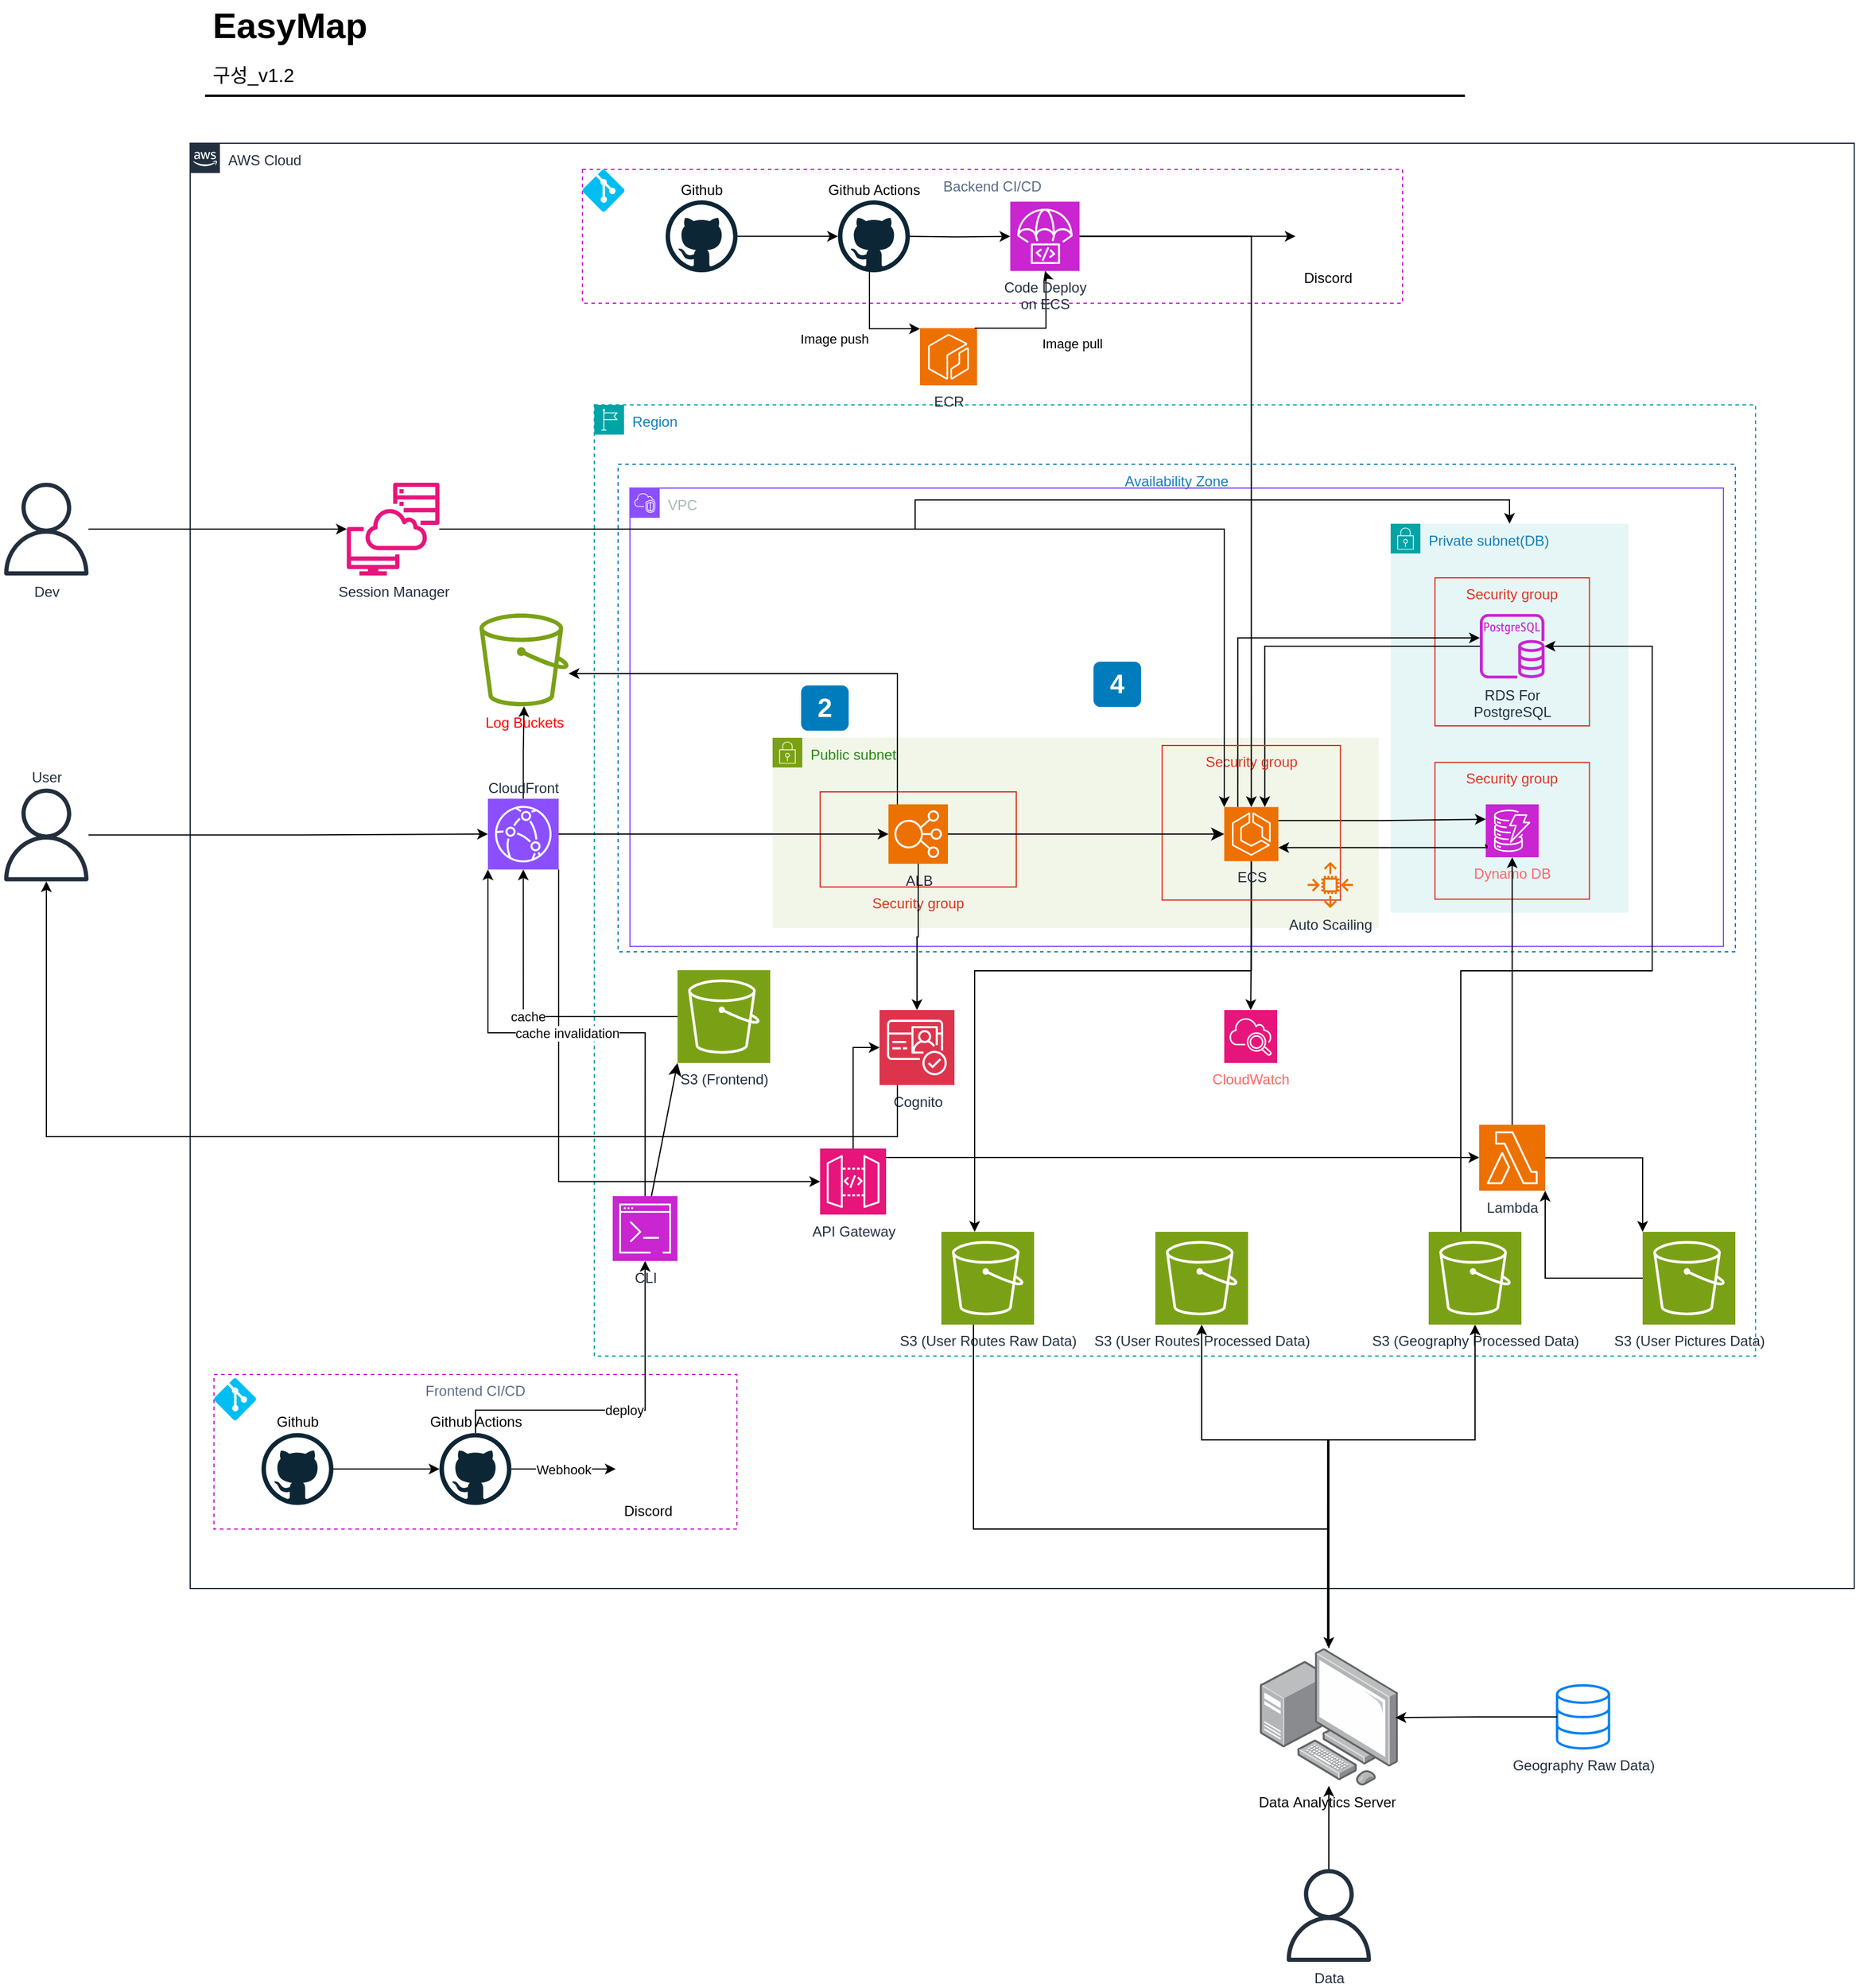 <mxfile version="24.7.7">
  <diagram id="Ht1M8jgEwFfnCIfOTk4-" name="Page-1">
    <mxGraphModel dx="3732" dy="1282" grid="1" gridSize="10" guides="1" tooltips="1" connect="1" arrows="1" fold="1" page="1" pageScale="1" pageWidth="1169" pageHeight="827" math="0" shadow="0">
      <root>
        <mxCell id="0" />
        <mxCell id="1" parent="0" />
        <mxCell id="dy0-1PoWe1TbCDGHFwGR-15" value="Frontend CI/CD" style="fillColor=none;strokeColor=#c925d1;dashed=1;verticalAlign=top;fontStyle=0;fontColor=#5A6C86;whiteSpace=wrap;html=1;" parent="1" vertex="1">
          <mxGeometry x="60" y="1220" width="440" height="130" as="geometry" />
        </mxCell>
        <mxCell id="-QjtrjUzRDEMRZ5MF8oH-47" value="EasyMap" style="text;html=1;resizable=0;points=[];autosize=1;align=left;verticalAlign=top;spacingTop=-4;fontSize=30;fontStyle=1" parent="1" vertex="1">
          <mxGeometry x="56.5" y="64.5" width="150" height="40" as="geometry" />
        </mxCell>
        <mxCell id="-QjtrjUzRDEMRZ5MF8oH-48" value="구성_v1.2" style="text;html=1;resizable=0;points=[];autosize=1;align=left;verticalAlign=top;spacingTop=-4;fontSize=16" parent="1" vertex="1">
          <mxGeometry x="56.5" y="114.5" width="90" height="30" as="geometry" />
        </mxCell>
        <mxCell id="SCVMTBWpLvtzJIhz15lM-1" value="" style="line;strokeWidth=2;html=1;fontSize=14;" parent="1" vertex="1">
          <mxGeometry x="52.5" y="139.5" width="1060" height="10" as="geometry" />
        </mxCell>
        <mxCell id="1tYCDRSDsCQzgZWJvc7a-12" value="AWS Cloud" style="points=[[0,0],[0.25,0],[0.5,0],[0.75,0],[1,0],[1,0.25],[1,0.5],[1,0.75],[1,1],[0.75,1],[0.5,1],[0.25,1],[0,1],[0,0.75],[0,0.5],[0,0.25]];outlineConnect=0;gradientColor=none;html=1;whiteSpace=wrap;fontSize=12;fontStyle=0;container=1;pointerEvents=0;collapsible=0;recursiveResize=0;shape=mxgraph.aws4.group;grIcon=mxgraph.aws4.group_aws_cloud_alt;strokeColor=#232F3E;fillColor=none;verticalAlign=top;align=left;spacingLeft=30;fontColor=#232F3E;dashed=0;" parent="1" vertex="1">
          <mxGeometry x="40" y="184.5" width="1400" height="1215.5" as="geometry" />
        </mxCell>
        <mxCell id="1tYCDRSDsCQzgZWJvc7a-14" value="Region" style="points=[[0,0],[0.25,0],[0.5,0],[0.75,0],[1,0],[1,0.25],[1,0.5],[1,0.75],[1,1],[0.75,1],[0.5,1],[0.25,1],[0,1],[0,0.75],[0,0.5],[0,0.25]];outlineConnect=0;gradientColor=none;html=1;whiteSpace=wrap;fontSize=12;fontStyle=0;container=1;pointerEvents=0;collapsible=0;recursiveResize=0;shape=mxgraph.aws4.group;grIcon=mxgraph.aws4.group_region;strokeColor=#00A4A6;fillColor=none;verticalAlign=top;align=left;spacingLeft=30;fontColor=#147EBA;dashed=1;" parent="1tYCDRSDsCQzgZWJvc7a-12" vertex="1">
          <mxGeometry x="340" y="220" width="976.98" height="800" as="geometry" />
        </mxCell>
        <mxCell id="1tYCDRSDsCQzgZWJvc7a-15" value="Availability Zone" style="fillColor=none;strokeColor=#147EBA;dashed=1;verticalAlign=top;fontStyle=0;fontColor=#147EBA;whiteSpace=wrap;html=1;" parent="1tYCDRSDsCQzgZWJvc7a-14" vertex="1">
          <mxGeometry x="20" y="50" width="940" height="410" as="geometry" />
        </mxCell>
        <mxCell id="1tYCDRSDsCQzgZWJvc7a-49" value="Private subnet(DB)" style="points=[[0,0],[0.25,0],[0.5,0],[0.75,0],[1,0],[1,0.25],[1,0.5],[1,0.75],[1,1],[0.75,1],[0.5,1],[0.25,1],[0,1],[0,0.75],[0,0.5],[0,0.25]];outlineConnect=0;gradientColor=none;html=1;whiteSpace=wrap;fontSize=12;fontStyle=0;container=1;pointerEvents=0;collapsible=0;recursiveResize=0;shape=mxgraph.aws4.group;grIcon=mxgraph.aws4.group_security_group;grStroke=0;strokeColor=#00A4A6;fillColor=#E6F6F7;verticalAlign=top;align=left;spacingLeft=30;fontColor=#147EBA;dashed=0;" parent="1tYCDRSDsCQzgZWJvc7a-14" vertex="1">
          <mxGeometry x="670" y="100" width="200" height="327" as="geometry" />
        </mxCell>
        <mxCell id="glTbuXtbrnzx0vPCisSr-2" value="VPC" style="points=[[0,0],[0.25,0],[0.5,0],[0.75,0],[1,0],[1,0.25],[1,0.5],[1,0.75],[1,1],[0.75,1],[0.5,1],[0.25,1],[0,1],[0,0.75],[0,0.5],[0,0.25]];outlineConnect=0;gradientColor=none;html=1;whiteSpace=wrap;fontSize=12;fontStyle=0;container=1;pointerEvents=0;collapsible=0;recursiveResize=0;shape=mxgraph.aws4.group;grIcon=mxgraph.aws4.group_vpc2;strokeColor=#8C4FFF;fillColor=none;verticalAlign=top;align=left;spacingLeft=30;fontColor=#AAB7B8;dashed=0;" parent="1tYCDRSDsCQzgZWJvc7a-14" vertex="1">
          <mxGeometry x="30" y="70" width="920" height="385.5" as="geometry" />
        </mxCell>
        <mxCell id="1tYCDRSDsCQzgZWJvc7a-74" value="Public subnet" style="points=[[0,0],[0.25,0],[0.5,0],[0.75,0],[1,0],[1,0.25],[1,0.5],[1,0.75],[1,1],[0.75,1],[0.5,1],[0.25,1],[0,1],[0,0.75],[0,0.5],[0,0.25]];outlineConnect=0;gradientColor=none;html=1;whiteSpace=wrap;fontSize=12;fontStyle=0;container=1;pointerEvents=0;collapsible=0;recursiveResize=0;shape=mxgraph.aws4.group;grIcon=mxgraph.aws4.group_security_group;grStroke=0;strokeColor=#7AA116;fillColor=#F2F6E8;verticalAlign=top;align=left;spacingLeft=30;fontColor=#248814;dashed=0;" parent="glTbuXtbrnzx0vPCisSr-2" vertex="1">
          <mxGeometry x="120" y="210" width="510" height="160" as="geometry" />
        </mxCell>
        <mxCell id="1tYCDRSDsCQzgZWJvc7a-51" value="Security group" style="fillColor=none;strokeColor=#DD3522;verticalAlign=top;fontStyle=0;fontColor=#DD3522;whiteSpace=wrap;html=1;direction=south;" parent="glTbuXtbrnzx0vPCisSr-2" vertex="1">
          <mxGeometry x="677.25" y="230.75" width="130" height="115" as="geometry" />
        </mxCell>
        <mxCell id="dy0-1PoWe1TbCDGHFwGR-39" value="Dynamo DB" style="sketch=0;points=[[0,0,0],[0.25,0,0],[0.5,0,0],[0.75,0,0],[1,0,0],[0,1,0],[0.25,1,0],[0.5,1,0],[0.75,1,0],[1,1,0],[0,0.25,0],[0,0.5,0],[0,0.75,0],[1,0.25,0],[1,0.5,0],[1,0.75,0]];outlineConnect=0;fontColor=#FF6666;fillColor=#C925D1;strokeColor=#ffffff;dashed=0;verticalLabelPosition=bottom;verticalAlign=top;align=center;html=1;fontSize=12;fontStyle=0;aspect=fixed;shape=mxgraph.aws4.resourceIcon;resIcon=mxgraph.aws4.dynamodb;" parent="glTbuXtbrnzx0vPCisSr-2" vertex="1">
          <mxGeometry x="720" y="266" width="44.5" height="44.5" as="geometry" />
        </mxCell>
        <mxCell id="XonzfU6cnXxWhyrc8ULt-5" value="Security group" style="fillColor=none;strokeColor=#DD3522;verticalAlign=top;fontStyle=0;fontColor=#DD3522;whiteSpace=wrap;html=1;direction=south;" parent="glTbuXtbrnzx0vPCisSr-2" vertex="1">
          <mxGeometry x="677.25" y="75.5" width="130" height="124.5" as="geometry" />
        </mxCell>
        <mxCell id="XonzfU6cnXxWhyrc8ULt-4" value="RDS For&lt;div&gt;PostgreSQL&lt;/div&gt;" style="sketch=0;outlineConnect=0;fontColor=#232F3E;gradientColor=none;fillColor=#C925D1;strokeColor=none;dashed=0;verticalLabelPosition=bottom;verticalAlign=top;align=center;html=1;fontSize=12;fontStyle=0;aspect=fixed;pointerEvents=1;shape=mxgraph.aws4.rds_postgresql_instance;" parent="glTbuXtbrnzx0vPCisSr-2" vertex="1">
          <mxGeometry x="715" y="105.75" width="54.5" height="54.5" as="geometry" />
        </mxCell>
        <mxCell id="1tYCDRSDsCQzgZWJvc7a-118" value="4" style="rounded=1;whiteSpace=wrap;html=1;fillColor=#007CBD;strokeColor=none;fontColor=#FFFFFF;fontStyle=1;fontSize=22;labelBackgroundColor=none;" parent="1tYCDRSDsCQzgZWJvc7a-14" vertex="1">
          <mxGeometry x="420" y="216" width="40" height="38" as="geometry" />
        </mxCell>
        <mxCell id="glTbuXtbrnzx0vPCisSr-24" style="edgeStyle=orthogonalEdgeStyle;rounded=0;orthogonalLoop=1;jettySize=auto;html=1;exitX=1;exitY=0.25;exitDx=0;exitDy=0;exitPerimeter=0;" parent="1tYCDRSDsCQzgZWJvc7a-14" source="1tYCDRSDsCQzgZWJvc7a-2" edge="1">
          <mxGeometry relative="1" as="geometry">
            <Array as="points" />
            <mxPoint x="750" y="348.5" as="targetPoint" />
          </mxGeometry>
        </mxCell>
        <mxCell id="glTbuXtbrnzx0vPCisSr-25" style="edgeStyle=orthogonalEdgeStyle;rounded=0;orthogonalLoop=1;jettySize=auto;html=1;exitX=0;exitY=0.75;exitDx=0;exitDy=0;exitPerimeter=0;entryX=1;entryY=0.75;entryDx=0;entryDy=0;entryPerimeter=0;" parent="1tYCDRSDsCQzgZWJvc7a-14" source="dy0-1PoWe1TbCDGHFwGR-39" target="1tYCDRSDsCQzgZWJvc7a-2" edge="1">
          <mxGeometry relative="1" as="geometry">
            <Array as="points">
              <mxPoint x="750" y="371" />
              <mxPoint x="751" y="371" />
              <mxPoint x="751" y="372" />
            </Array>
            <mxPoint x="750.75" y="371.938" as="sourcePoint" />
          </mxGeometry>
        </mxCell>
        <mxCell id="1tYCDRSDsCQzgZWJvc7a-114" value="2" style="rounded=1;whiteSpace=wrap;html=1;fillColor=#007CBD;strokeColor=none;fontColor=#FFFFFF;fontStyle=1;fontSize=22;labelBackgroundColor=none;" parent="1tYCDRSDsCQzgZWJvc7a-14" vertex="1">
          <mxGeometry x="174" y="236" width="40" height="38" as="geometry" />
        </mxCell>
        <mxCell id="dy0-1PoWe1TbCDGHFwGR-13" value="S3 (Frontend)" style="sketch=0;points=[[0,0,0],[0.25,0,0],[0.5,0,0],[0.75,0,0],[1,0,0],[0,1,0],[0.25,1,0],[0.5,1,0],[0.75,1,0],[1,1,0],[0,0.25,0],[0,0.5,0],[0,0.75,0],[1,0.25,0],[1,0.5,0],[1,0.75,0]];outlineConnect=0;fontColor=#232F3E;fillColor=#7AA116;strokeColor=#ffffff;dashed=0;verticalLabelPosition=bottom;verticalAlign=top;align=center;html=1;fontSize=12;fontStyle=0;aspect=fixed;shape=mxgraph.aws4.resourceIcon;resIcon=mxgraph.aws4.s3;" parent="1tYCDRSDsCQzgZWJvc7a-14" vertex="1">
          <mxGeometry x="70" y="475.5" width="78" height="78" as="geometry" />
        </mxCell>
        <mxCell id="1tYCDRSDsCQzgZWJvc7a-86" value="CloudWatch" style="sketch=0;points=[[0,0,0],[0.25,0,0],[0.5,0,0],[0.75,0,0],[1,0,0],[0,1,0],[0.25,1,0],[0.5,1,0],[0.75,1,0],[1,1,0],[0,0.25,0],[0,0.5,0],[0,0.75,0],[1,0.25,0],[1,0.5,0],[1,0.75,0]];points=[[0,0,0],[0.25,0,0],[0.5,0,0],[0.75,0,0],[1,0,0],[0,1,0],[0.25,1,0],[0.5,1,0],[0.75,1,0],[1,1,0],[0,0.25,0],[0,0.5,0],[0,0.75,0],[1,0.25,0],[1,0.5,0],[1,0.75,0]];outlineConnect=0;fontColor=#FF6666;fillColor=#E7157B;strokeColor=#ffffff;dashed=0;verticalLabelPosition=bottom;verticalAlign=top;align=center;html=1;fontSize=12;fontStyle=0;aspect=fixed;shape=mxgraph.aws4.resourceIcon;resIcon=mxgraph.aws4.cloudwatch_2;" parent="1tYCDRSDsCQzgZWJvc7a-14" vertex="1">
          <mxGeometry x="530" y="509" width="44.5" height="44.5" as="geometry" />
        </mxCell>
        <mxCell id="dy0-1PoWe1TbCDGHFwGR-46" style="edgeStyle=orthogonalEdgeStyle;rounded=0;orthogonalLoop=1;jettySize=auto;html=1;entryX=0.5;entryY=0;entryDx=0;entryDy=0;entryPerimeter=0;" parent="1tYCDRSDsCQzgZWJvc7a-14" source="1tYCDRSDsCQzgZWJvc7a-2" target="1tYCDRSDsCQzgZWJvc7a-86" edge="1">
          <mxGeometry relative="1" as="geometry" />
        </mxCell>
        <mxCell id="XonzfU6cnXxWhyrc8ULt-7" style="edgeStyle=orthogonalEdgeStyle;rounded=0;orthogonalLoop=1;jettySize=auto;html=1;exitX=0.25;exitY=0;exitDx=0;exitDy=0;exitPerimeter=0;" parent="1tYCDRSDsCQzgZWJvc7a-14" source="1tYCDRSDsCQzgZWJvc7a-2" target="XonzfU6cnXxWhyrc8ULt-4" edge="1">
          <mxGeometry relative="1" as="geometry">
            <Array as="points">
              <mxPoint x="541" y="196" />
            </Array>
          </mxGeometry>
        </mxCell>
        <mxCell id="XonzfU6cnXxWhyrc8ULt-8" style="edgeStyle=orthogonalEdgeStyle;rounded=0;orthogonalLoop=1;jettySize=auto;html=1;entryX=0.75;entryY=0;entryDx=0;entryDy=0;entryPerimeter=0;" parent="1tYCDRSDsCQzgZWJvc7a-14" source="XonzfU6cnXxWhyrc8ULt-4" target="1tYCDRSDsCQzgZWJvc7a-2" edge="1">
          <mxGeometry relative="1" as="geometry" />
        </mxCell>
        <mxCell id="glTbuXtbrnzx0vPCisSr-27" value="Security group" style="fillColor=none;strokeColor=#DD3522;verticalAlign=top;fontStyle=0;fontColor=#DD3522;whiteSpace=wrap;html=1;labelPosition=center;verticalLabelPosition=bottom;align=center;" parent="1tYCDRSDsCQzgZWJvc7a-14" vertex="1">
          <mxGeometry x="190" y="325.5" width="165" height="80" as="geometry" />
        </mxCell>
        <mxCell id="1tYCDRSDsCQzgZWJvc7a-38" value="ALB" style="sketch=0;points=[[0,0,0],[0.25,0,0],[0.5,0,0],[0.75,0,0],[1,0,0],[0,1,0],[0.25,1,0],[0.5,1,0],[0.75,1,0],[1,1,0],[0,0.25,0],[0,0.5,0],[0,0.75,0],[1,0.25,0],[1,0.5,0],[1,0.75,0]];outlineConnect=0;fontColor=#232F3E;fillColor=#ED7100;strokeColor=#ffffff;dashed=0;verticalLabelPosition=bottom;verticalAlign=top;align=center;html=1;fontSize=12;fontStyle=0;aspect=fixed;shape=mxgraph.aws4.resourceIcon;resIcon=mxgraph.aws4.elastic_load_balancing;" parent="1tYCDRSDsCQzgZWJvc7a-14" vertex="1">
          <mxGeometry x="247.5" y="336" width="50" height="50" as="geometry" />
        </mxCell>
        <mxCell id="rJwY-jtqr0xnqbSxwwkC-5" value="Lambda" style="sketch=0;points=[[0,0,0],[0.25,0,0],[0.5,0,0],[0.75,0,0],[1,0,0],[0,1,0],[0.25,1,0],[0.5,1,0],[0.75,1,0],[1,1,0],[0,0.25,0],[0,0.5,0],[0,0.75,0],[1,0.25,0],[1,0.5,0],[1,0.75,0]];outlineConnect=0;fontColor=#232F3E;fillColor=#ED7100;strokeColor=#ffffff;dashed=0;verticalLabelPosition=bottom;verticalAlign=top;align=center;html=1;fontSize=12;fontStyle=0;aspect=fixed;shape=mxgraph.aws4.resourceIcon;resIcon=mxgraph.aws4.lambda;" parent="1tYCDRSDsCQzgZWJvc7a-14" vertex="1">
          <mxGeometry x="744.5" y="605.5" width="55.5" height="55.5" as="geometry" />
        </mxCell>
        <mxCell id="rJwY-jtqr0xnqbSxwwkC-2" value="API Gateway" style="sketch=0;points=[[0,0,0],[0.25,0,0],[0.5,0,0],[0.75,0,0],[1,0,0],[0,1,0],[0.25,1,0],[0.5,1,0],[0.75,1,0],[1,1,0],[0,0.25,0],[0,0.5,0],[0,0.75,0],[1,0.25,0],[1,0.5,0],[1,0.75,0]];outlineConnect=0;fontColor=#232F3E;fillColor=#E7157B;strokeColor=#ffffff;dashed=0;verticalLabelPosition=bottom;verticalAlign=top;align=center;html=1;fontSize=12;fontStyle=0;aspect=fixed;shape=mxgraph.aws4.resourceIcon;resIcon=mxgraph.aws4.api_gateway;" parent="1tYCDRSDsCQzgZWJvc7a-14" vertex="1">
          <mxGeometry x="190" y="625.5" width="55.5" height="55.5" as="geometry" />
        </mxCell>
        <mxCell id="rJwY-jtqr0xnqbSxwwkC-6" style="edgeStyle=orthogonalEdgeStyle;rounded=0;orthogonalLoop=1;jettySize=auto;html=1;" parent="1tYCDRSDsCQzgZWJvc7a-14" source="rJwY-jtqr0xnqbSxwwkC-2" target="rJwY-jtqr0xnqbSxwwkC-5" edge="1">
          <mxGeometry relative="1" as="geometry">
            <Array as="points">
              <mxPoint x="370" y="633" />
              <mxPoint x="370" y="633" />
            </Array>
          </mxGeometry>
        </mxCell>
        <mxCell id="rJwY-jtqr0xnqbSxwwkC-7" value="Cognito" style="sketch=0;points=[[0,0,0],[0.25,0,0],[0.5,0,0],[0.75,0,0],[1,0,0],[0,1,0],[0.25,1,0],[0.5,1,0],[0.75,1,0],[1,1,0],[0,0.25,0],[0,0.5,0],[0,0.75,0],[1,0.25,0],[1,0.5,0],[1,0.75,0]];outlineConnect=0;fontColor=#232F3E;fillColor=#DD344C;strokeColor=#ffffff;dashed=0;verticalLabelPosition=bottom;verticalAlign=top;align=center;html=1;fontSize=12;fontStyle=0;aspect=fixed;shape=mxgraph.aws4.resourceIcon;resIcon=mxgraph.aws4.cognito;" parent="1tYCDRSDsCQzgZWJvc7a-14" vertex="1">
          <mxGeometry x="240" y="509" width="63" height="63" as="geometry" />
        </mxCell>
        <mxCell id="XonzfU6cnXxWhyrc8ULt-16" value="S3 (User Routes Raw Data)" style="sketch=0;points=[[0,0,0],[0.25,0,0],[0.5,0,0],[0.75,0,0],[1,0,0],[0,1,0],[0.25,1,0],[0.5,1,0],[0.75,1,0],[1,1,0],[0,0.25,0],[0,0.5,0],[0,0.75,0],[1,0.25,0],[1,0.5,0],[1,0.75,0]];outlineConnect=0;fontColor=#232F3E;fillColor=#7AA116;strokeColor=#ffffff;dashed=0;verticalLabelPosition=bottom;verticalAlign=top;align=center;html=1;fontSize=12;fontStyle=0;aspect=fixed;shape=mxgraph.aws4.resourceIcon;resIcon=mxgraph.aws4.s3;" parent="1tYCDRSDsCQzgZWJvc7a-14" vertex="1">
          <mxGeometry x="292" y="695.5" width="78" height="78" as="geometry" />
        </mxCell>
        <mxCell id="XonzfU6cnXxWhyrc8ULt-17" value="S3 (User Routes Processed&amp;nbsp;Data&lt;span style=&quot;background-color: initial;&quot;&gt;)&lt;/span&gt;" style="sketch=0;points=[[0,0,0],[0.25,0,0],[0.5,0,0],[0.75,0,0],[1,0,0],[0,1,0],[0.25,1,0],[0.5,1,0],[0.75,1,0],[1,1,0],[0,0.25,0],[0,0.5,0],[0,0.75,0],[1,0.25,0],[1,0.5,0],[1,0.75,0]];outlineConnect=0;fontColor=#232F3E;fillColor=#7AA116;strokeColor=#ffffff;dashed=0;verticalLabelPosition=bottom;verticalAlign=top;align=center;html=1;fontSize=12;fontStyle=0;aspect=fixed;shape=mxgraph.aws4.resourceIcon;resIcon=mxgraph.aws4.s3;" parent="1tYCDRSDsCQzgZWJvc7a-14" vertex="1">
          <mxGeometry x="472" y="695.5" width="78" height="78" as="geometry" />
        </mxCell>
        <mxCell id="XonzfU6cnXxWhyrc8ULt-18" value="S3 (Geography Processed&amp;nbsp;Data)" style="sketch=0;points=[[0,0,0],[0.25,0,0],[0.5,0,0],[0.75,0,0],[1,0,0],[0,1,0],[0.25,1,0],[0.5,1,0],[0.75,1,0],[1,1,0],[0,0.25,0],[0,0.5,0],[0,0.75,0],[1,0.25,0],[1,0.5,0],[1,0.75,0]];outlineConnect=0;fontColor=#232F3E;fillColor=#7AA116;strokeColor=#ffffff;dashed=0;verticalLabelPosition=bottom;verticalAlign=top;align=center;html=1;fontSize=12;fontStyle=0;aspect=fixed;shape=mxgraph.aws4.resourceIcon;resIcon=mxgraph.aws4.s3;" parent="1tYCDRSDsCQzgZWJvc7a-14" vertex="1">
          <mxGeometry x="702" y="695.5" width="78" height="78" as="geometry" />
        </mxCell>
        <mxCell id="XonzfU6cnXxWhyrc8ULt-23" value="S3 (User Pictures Data)" style="sketch=0;points=[[0,0,0],[0.25,0,0],[0.5,0,0],[0.75,0,0],[1,0,0],[0,1,0],[0.25,1,0],[0.5,1,0],[0.75,1,0],[1,1,0],[0,0.25,0],[0,0.5,0],[0,0.75,0],[1,0.25,0],[1,0.5,0],[1,0.75,0]];outlineConnect=0;fontColor=#232F3E;fillColor=#7AA116;strokeColor=#ffffff;dashed=0;verticalLabelPosition=bottom;verticalAlign=top;align=center;html=1;fontSize=12;fontStyle=0;aspect=fixed;shape=mxgraph.aws4.resourceIcon;resIcon=mxgraph.aws4.s3;" parent="1tYCDRSDsCQzgZWJvc7a-14" vertex="1">
          <mxGeometry x="882" y="695.5" width="78" height="78" as="geometry" />
        </mxCell>
        <mxCell id="XonzfU6cnXxWhyrc8ULt-20" style="edgeStyle=orthogonalEdgeStyle;rounded=0;orthogonalLoop=1;jettySize=auto;html=1;" parent="1tYCDRSDsCQzgZWJvc7a-14" source="1tYCDRSDsCQzgZWJvc7a-2" target="XonzfU6cnXxWhyrc8ULt-16" edge="1">
          <mxGeometry relative="1" as="geometry">
            <Array as="points">
              <mxPoint x="553" y="476" />
              <mxPoint x="320" y="476" />
            </Array>
          </mxGeometry>
        </mxCell>
        <mxCell id="XonzfU6cnXxWhyrc8ULt-22" style="edgeStyle=orthogonalEdgeStyle;rounded=0;orthogonalLoop=1;jettySize=auto;html=1;" parent="1tYCDRSDsCQzgZWJvc7a-14" source="XonzfU6cnXxWhyrc8ULt-18" target="XonzfU6cnXxWhyrc8ULt-4" edge="1">
          <mxGeometry relative="1" as="geometry">
            <Array as="points">
              <mxPoint x="729" y="476" />
              <mxPoint x="890" y="476" />
              <mxPoint x="890" y="203" />
            </Array>
            <mxPoint x="575" y="383.5" as="targetPoint" />
          </mxGeometry>
        </mxCell>
        <mxCell id="rJwY-jtqr0xnqbSxwwkC-13" style="edgeStyle=orthogonalEdgeStyle;rounded=0;orthogonalLoop=1;jettySize=auto;html=1;entryX=0.5;entryY=0;entryDx=0;entryDy=0;entryPerimeter=0;" parent="1tYCDRSDsCQzgZWJvc7a-14" source="1tYCDRSDsCQzgZWJvc7a-38" target="rJwY-jtqr0xnqbSxwwkC-7" edge="1">
          <mxGeometry relative="1" as="geometry" />
        </mxCell>
        <mxCell id="rJwY-jtqr0xnqbSxwwkC-14" style="edgeStyle=orthogonalEdgeStyle;rounded=0;orthogonalLoop=1;jettySize=auto;html=1;entryX=0;entryY=0.5;entryDx=0;entryDy=0;entryPerimeter=0;" parent="1tYCDRSDsCQzgZWJvc7a-14" source="rJwY-jtqr0xnqbSxwwkC-2" target="rJwY-jtqr0xnqbSxwwkC-7" edge="1">
          <mxGeometry relative="1" as="geometry" />
        </mxCell>
        <mxCell id="rJwY-jtqr0xnqbSxwwkC-15" style="edgeStyle=orthogonalEdgeStyle;rounded=0;orthogonalLoop=1;jettySize=auto;html=1;entryX=0;entryY=0;entryDx=0;entryDy=0;entryPerimeter=0;" parent="1tYCDRSDsCQzgZWJvc7a-14" source="rJwY-jtqr0xnqbSxwwkC-5" target="XonzfU6cnXxWhyrc8ULt-23" edge="1">
          <mxGeometry relative="1" as="geometry">
            <mxPoint x="890" y="695.5" as="targetPoint" />
            <Array as="points">
              <mxPoint x="882" y="633" />
            </Array>
          </mxGeometry>
        </mxCell>
        <mxCell id="rJwY-jtqr0xnqbSxwwkC-17" style="edgeStyle=orthogonalEdgeStyle;rounded=0;orthogonalLoop=1;jettySize=auto;html=1;entryX=0.5;entryY=1;entryDx=0;entryDy=0;entryPerimeter=0;" parent="1tYCDRSDsCQzgZWJvc7a-14" source="rJwY-jtqr0xnqbSxwwkC-5" target="dy0-1PoWe1TbCDGHFwGR-39" edge="1">
          <mxGeometry relative="1" as="geometry" />
        </mxCell>
        <mxCell id="rJwY-jtqr0xnqbSxwwkC-18" style="edgeStyle=orthogonalEdgeStyle;rounded=0;orthogonalLoop=1;jettySize=auto;html=1;entryX=1;entryY=1;entryDx=0;entryDy=0;entryPerimeter=0;" parent="1tYCDRSDsCQzgZWJvc7a-14" source="XonzfU6cnXxWhyrc8ULt-23" target="rJwY-jtqr0xnqbSxwwkC-5" edge="1">
          <mxGeometry relative="1" as="geometry" />
        </mxCell>
        <mxCell id="xALoKViy8auc1gzHxUwG-1" value="CLI" style="sketch=0;points=[[0,0,0],[0.25,0,0],[0.5,0,0],[0.75,0,0],[1,0,0],[0,1,0],[0.25,1,0],[0.5,1,0],[0.75,1,0],[1,1,0],[0,0.25,0],[0,0.5,0],[0,0.75,0],[1,0.25,0],[1,0.5,0],[1,0.75,0]];outlineConnect=0;fontColor=#232F3E;fillColor=#C925D1;strokeColor=#ffffff;dashed=0;verticalLabelPosition=bottom;verticalAlign=top;align=center;html=1;fontSize=12;fontStyle=0;aspect=fixed;shape=mxgraph.aws4.resourceIcon;resIcon=mxgraph.aws4.command_line_interface;" vertex="1" parent="1tYCDRSDsCQzgZWJvc7a-14">
          <mxGeometry x="15.5" y="665.5" width="54.5" height="54.5" as="geometry" />
        </mxCell>
        <mxCell id="xALoKViy8auc1gzHxUwG-8" style="edgeStyle=none;curved=1;rounded=0;orthogonalLoop=1;jettySize=auto;html=1;entryX=0;entryY=1;entryDx=0;entryDy=0;entryPerimeter=0;fontSize=12;startSize=8;endSize=8;" edge="1" parent="1tYCDRSDsCQzgZWJvc7a-14" source="xALoKViy8auc1gzHxUwG-1" target="dy0-1PoWe1TbCDGHFwGR-13">
          <mxGeometry relative="1" as="geometry" />
        </mxCell>
        <mxCell id="1tYCDRSDsCQzgZWJvc7a-39" value="Security group" style="fillColor=none;strokeColor=#DD3522;verticalAlign=top;fontStyle=0;fontColor=#DD3522;whiteSpace=wrap;html=1;" parent="1tYCDRSDsCQzgZWJvc7a-14" vertex="1">
          <mxGeometry x="477.75" y="286.5" width="150" height="130" as="geometry" />
        </mxCell>
        <mxCell id="1tYCDRSDsCQzgZWJvc7a-2" value="ECS" style="sketch=0;points=[[0,0,0],[0.25,0,0],[0.5,0,0],[0.75,0,0],[1,0,0],[0,1,0],[0.25,1,0],[0.5,1,0],[0.75,1,0],[1,1,0],[0,0.25,0],[0,0.5,0],[0,0.75,0],[1,0.25,0],[1,0.5,0],[1,0.75,0]];outlineConnect=0;fontColor=#232F3E;fillColor=#ED7100;strokeColor=#ffffff;dashed=0;verticalLabelPosition=bottom;verticalAlign=top;align=center;html=1;fontSize=12;fontStyle=0;aspect=fixed;shape=mxgraph.aws4.resourceIcon;resIcon=mxgraph.aws4.ecs;" parent="1tYCDRSDsCQzgZWJvc7a-14" vertex="1">
          <mxGeometry x="530" y="338.25" width="45.5" height="45.5" as="geometry" />
        </mxCell>
        <mxCell id="1tYCDRSDsCQzgZWJvc7a-112" value="Auto Scailing" style="sketch=0;outlineConnect=0;fontColor=#232F3E;gradientColor=none;fillColor=#ED7100;strokeColor=none;dashed=0;verticalLabelPosition=bottom;verticalAlign=top;align=center;html=1;fontSize=12;fontStyle=0;aspect=fixed;pointerEvents=1;shape=mxgraph.aws4.auto_scaling2;" parent="1tYCDRSDsCQzgZWJvc7a-14" vertex="1">
          <mxGeometry x="600" y="384.5" width="38.5" height="38.5" as="geometry" />
        </mxCell>
        <mxCell id="xALoKViy8auc1gzHxUwG-12" style="edgeStyle=none;curved=1;rounded=0;orthogonalLoop=1;jettySize=auto;html=1;entryX=0;entryY=0.5;entryDx=0;entryDy=0;entryPerimeter=0;fontSize=12;startSize=8;endSize=8;" edge="1" parent="1tYCDRSDsCQzgZWJvc7a-14" source="1tYCDRSDsCQzgZWJvc7a-38" target="1tYCDRSDsCQzgZWJvc7a-2">
          <mxGeometry relative="1" as="geometry" />
        </mxCell>
        <mxCell id="1tYCDRSDsCQzgZWJvc7a-32" value="Backend CI/CD" style="fillColor=none;strokeColor=#c925d1;dashed=1;verticalAlign=top;fontStyle=0;fontColor=#5A6C86;whiteSpace=wrap;html=1;" parent="1tYCDRSDsCQzgZWJvc7a-12" vertex="1">
          <mxGeometry x="330" y="22" width="690" height="112.5" as="geometry" />
        </mxCell>
        <mxCell id="1tYCDRSDsCQzgZWJvc7a-1" value="ECR" style="sketch=0;points=[[0,0,0],[0.25,0,0],[0.5,0,0],[0.75,0,0],[1,0,0],[0,1,0],[0.25,1,0],[0.5,1,0],[0.75,1,0],[1,1,0],[0,0.25,0],[0,0.5,0],[0,0.75,0],[1,0.25,0],[1,0.5,0],[1,0.75,0]];outlineConnect=0;fontColor=#232F3E;fillColor=#ED7100;strokeColor=#ffffff;dashed=0;verticalLabelPosition=bottom;verticalAlign=top;align=center;html=1;fontSize=12;fontStyle=0;aspect=fixed;shape=mxgraph.aws4.resourceIcon;resIcon=mxgraph.aws4.ecr;" parent="1tYCDRSDsCQzgZWJvc7a-12" vertex="1">
          <mxGeometry x="614" y="155.5" width="48" height="48" as="geometry" />
        </mxCell>
        <mxCell id="1tYCDRSDsCQzgZWJvc7a-42" value="Image push" style="edgeStyle=orthogonalEdgeStyle;rounded=0;orthogonalLoop=1;jettySize=auto;html=1;entryX=0;entryY=0;entryDx=0;entryDy=0;entryPerimeter=0;labelPosition=left;verticalLabelPosition=bottom;align=right;verticalAlign=top;exitX=0.5;exitY=1;exitDx=0;exitDy=0;exitPerimeter=0;" parent="1tYCDRSDsCQzgZWJvc7a-12" target="1tYCDRSDsCQzgZWJvc7a-1" edge="1">
          <mxGeometry relative="1" as="geometry">
            <mxPoint x="571.5" y="104.75" as="sourcePoint" />
            <Array as="points">
              <mxPoint x="572" y="156" />
              <mxPoint x="614" y="156" />
            </Array>
          </mxGeometry>
        </mxCell>
        <mxCell id="1tYCDRSDsCQzgZWJvc7a-43" value="Image pull" style="edgeStyle=orthogonalEdgeStyle;rounded=0;orthogonalLoop=1;jettySize=auto;html=1;labelPosition=right;verticalLabelPosition=bottom;align=left;verticalAlign=top;entryX=0.5;entryY=1;entryDx=0;entryDy=0;entryPerimeter=0;" parent="1tYCDRSDsCQzgZWJvc7a-12" target="dy0-1PoWe1TbCDGHFwGR-6" edge="1">
          <mxGeometry relative="1" as="geometry">
            <mxPoint x="660" y="155.5" as="sourcePoint" />
            <mxPoint x="768" y="106.5" as="targetPoint" />
            <Array as="points">
              <mxPoint x="720" y="156" />
              <mxPoint x="720" y="110" />
              <mxPoint x="719" y="110" />
            </Array>
          </mxGeometry>
        </mxCell>
        <mxCell id="1tYCDRSDsCQzgZWJvc7a-47" style="edgeStyle=orthogonalEdgeStyle;rounded=0;orthogonalLoop=1;jettySize=auto;html=1;exitX=1;exitY=0.5;exitDx=0;exitDy=0;exitPerimeter=0;entryX=0.5;entryY=0;entryDx=0;entryDy=0;entryPerimeter=0;" parent="1tYCDRSDsCQzgZWJvc7a-12" source="dy0-1PoWe1TbCDGHFwGR-6" target="1tYCDRSDsCQzgZWJvc7a-2" edge="1">
          <mxGeometry relative="1" as="geometry">
            <mxPoint x="795.19" y="78.25" as="sourcePoint" />
            <Array as="points">
              <mxPoint x="893" y="78" />
            </Array>
          </mxGeometry>
        </mxCell>
        <mxCell id="dy0-1PoWe1TbCDGHFwGR-40" style="edgeStyle=orthogonalEdgeStyle;rounded=0;orthogonalLoop=1;jettySize=auto;html=1;" parent="1tYCDRSDsCQzgZWJvc7a-12" source="1tYCDRSDsCQzgZWJvc7a-29" target="1tYCDRSDsCQzgZWJvc7a-99" edge="1">
          <mxGeometry relative="1" as="geometry" />
        </mxCell>
        <mxCell id="1tYCDRSDsCQzgZWJvc7a-29" value="CloudFront" style="sketch=0;points=[[0,0,0],[0.25,0,0],[0.5,0,0],[0.75,0,0],[1,0,0],[0,1,0],[0.25,1,0],[0.5,1,0],[0.75,1,0],[1,1,0],[0,0.25,0],[0,0.5,0],[0,0.75,0],[1,0.25,0],[1,0.5,0],[1,0.75,0]];outlineConnect=0;fontColor=#232F3E;fillColor=#8C4FFF;strokeColor=#ffffff;dashed=0;verticalLabelPosition=top;verticalAlign=bottom;align=center;html=1;fontSize=12;fontStyle=0;aspect=fixed;shape=mxgraph.aws4.resourceIcon;resIcon=mxgraph.aws4.cloudfront;labelPosition=center;" parent="1tYCDRSDsCQzgZWJvc7a-12" vertex="1">
          <mxGeometry x="250.5" y="551.25" width="59.5" height="59.5" as="geometry" />
        </mxCell>
        <mxCell id="1tYCDRSDsCQzgZWJvc7a-61" value="Github" style="dashed=0;outlineConnect=0;html=1;align=center;labelPosition=center;verticalLabelPosition=top;verticalAlign=bottom;shape=mxgraph.weblogos.github" parent="1tYCDRSDsCQzgZWJvc7a-12" vertex="1">
          <mxGeometry x="400" y="48" width="60.5" height="60.5" as="geometry" />
        </mxCell>
        <mxCell id="dy0-1PoWe1TbCDGHFwGR-6" value="Code Deploy&lt;br&gt;on ECS" style="sketch=0;points=[[0,0,0],[0.25,0,0],[0.5,0,0],[0.75,0,0],[1,0,0],[0,1,0],[0.25,1,0],[0.5,1,0],[0.75,1,0],[1,1,0],[0,0.25,0],[0,0.5,0],[0,0.75,0],[1,0.25,0],[1,0.5,0],[1,0.75,0]];outlineConnect=0;fontColor=#232F3E;fillColor=#C925D1;strokeColor=#ffffff;dashed=0;verticalLabelPosition=bottom;verticalAlign=top;align=center;html=1;fontSize=12;fontStyle=0;aspect=fixed;shape=mxgraph.aws4.resourceIcon;resIcon=mxgraph.aws4.codedeploy;" parent="1tYCDRSDsCQzgZWJvc7a-12" vertex="1">
          <mxGeometry x="690" y="49.12" width="58.25" height="58.25" as="geometry" />
        </mxCell>
        <mxCell id="dy0-1PoWe1TbCDGHFwGR-8" style="edgeStyle=orthogonalEdgeStyle;rounded=0;orthogonalLoop=1;jettySize=auto;html=1;entryX=0;entryY=0.5;entryDx=0;entryDy=0;entryPerimeter=0;" parent="1tYCDRSDsCQzgZWJvc7a-12" source="1tYCDRSDsCQzgZWJvc7a-61" edge="1">
          <mxGeometry relative="1" as="geometry">
            <mxPoint x="545" y="78.25" as="targetPoint" />
          </mxGeometry>
        </mxCell>
        <mxCell id="dy0-1PoWe1TbCDGHFwGR-9" style="edgeStyle=orthogonalEdgeStyle;rounded=0;orthogonalLoop=1;jettySize=auto;html=1;exitX=1;exitY=0.5;exitDx=0;exitDy=0;exitPerimeter=0;entryX=0;entryY=0.5;entryDx=0;entryDy=0;entryPerimeter=0;" parent="1tYCDRSDsCQzgZWJvc7a-12" target="dy0-1PoWe1TbCDGHFwGR-6" edge="1">
          <mxGeometry relative="1" as="geometry">
            <mxPoint x="598" y="78.25" as="sourcePoint" />
          </mxGeometry>
        </mxCell>
        <mxCell id="dy0-1PoWe1TbCDGHFwGR-10" value="" style="edgeStyle=orthogonalEdgeStyle;rounded=0;orthogonalLoop=1;jettySize=auto;html=1;entryX=0;entryY=0.5;entryDx=0;entryDy=0;entryPerimeter=0;" parent="1tYCDRSDsCQzgZWJvc7a-12" source="1tYCDRSDsCQzgZWJvc7a-29" target="1tYCDRSDsCQzgZWJvc7a-38" edge="1">
          <mxGeometry relative="1" as="geometry">
            <mxPoint x="350" y="764.5" as="sourcePoint" />
            <mxPoint x="570" y="581.5" as="targetPoint" />
            <Array as="points" />
          </mxGeometry>
        </mxCell>
        <mxCell id="dy0-1PoWe1TbCDGHFwGR-14" value="cache" style="edgeStyle=orthogonalEdgeStyle;rounded=0;orthogonalLoop=1;jettySize=auto;html=1;entryX=0.5;entryY=1;entryDx=0;entryDy=0;entryPerimeter=0;" parent="1tYCDRSDsCQzgZWJvc7a-12" source="dy0-1PoWe1TbCDGHFwGR-13" target="1tYCDRSDsCQzgZWJvc7a-29" edge="1">
          <mxGeometry relative="1" as="geometry" />
        </mxCell>
        <mxCell id="dy0-1PoWe1TbCDGHFwGR-38" value="" style="edgeStyle=orthogonalEdgeStyle;rounded=0;orthogonalLoop=1;jettySize=auto;html=1;entryX=0;entryY=0.5;entryDx=0;entryDy=0;" parent="1tYCDRSDsCQzgZWJvc7a-12" source="dy0-1PoWe1TbCDGHFwGR-6" target="xALoKViy8auc1gzHxUwG-11" edge="1">
          <mxGeometry relative="1" as="geometry">
            <mxPoint x="788" y="262.5" as="sourcePoint" />
            <mxPoint x="930" y="78.24" as="targetPoint" />
          </mxGeometry>
        </mxCell>
        <mxCell id="1tYCDRSDsCQzgZWJvc7a-99" value="Log Buckets" style="sketch=0;outlineConnect=0;fontColor=#ff0000;gradientColor=none;fillColor=#7AA116;strokeColor=none;dashed=0;verticalLabelPosition=bottom;verticalAlign=top;align=center;html=1;fontSize=12;fontStyle=0;aspect=fixed;pointerEvents=1;shape=mxgraph.aws4.bucket;" parent="1tYCDRSDsCQzgZWJvc7a-12" vertex="1">
          <mxGeometry x="243.38" y="395.5" width="75" height="78" as="geometry" />
        </mxCell>
        <mxCell id="dy0-1PoWe1TbCDGHFwGR-41" style="edgeStyle=orthogonalEdgeStyle;rounded=0;orthogonalLoop=1;jettySize=auto;html=1;" parent="1tYCDRSDsCQzgZWJvc7a-12" source="1tYCDRSDsCQzgZWJvc7a-38" target="1tYCDRSDsCQzgZWJvc7a-99" edge="1">
          <mxGeometry relative="1" as="geometry">
            <Array as="points">
              <mxPoint x="595" y="446" />
            </Array>
          </mxGeometry>
        </mxCell>
        <mxCell id="XonzfU6cnXxWhyrc8ULt-1" value="Github Actions" style="dashed=0;outlineConnect=0;html=1;align=center;labelPosition=center;verticalLabelPosition=top;verticalAlign=bottom;shape=mxgraph.weblogos.github" parent="1tYCDRSDsCQzgZWJvc7a-12" vertex="1">
          <mxGeometry x="545" y="48" width="60.5" height="60.5" as="geometry" />
        </mxCell>
        <mxCell id="XonzfU6cnXxWhyrc8ULt-15" style="edgeStyle=orthogonalEdgeStyle;rounded=0;orthogonalLoop=1;jettySize=auto;html=1;entryX=0.5;entryY=0;entryDx=0;entryDy=0;" parent="1tYCDRSDsCQzgZWJvc7a-12" source="XonzfU6cnXxWhyrc8ULt-9" target="1tYCDRSDsCQzgZWJvc7a-49" edge="1">
          <mxGeometry relative="1" as="geometry" />
        </mxCell>
        <mxCell id="XonzfU6cnXxWhyrc8ULt-9" value="Session Manager&lt;div&gt;&lt;br&gt;&lt;/div&gt;" style="sketch=0;outlineConnect=0;fontColor=#232F3E;gradientColor=none;fillColor=#E7157B;strokeColor=none;dashed=0;verticalLabelPosition=bottom;verticalAlign=top;align=center;html=1;fontSize=12;fontStyle=0;aspect=fixed;pointerEvents=1;shape=mxgraph.aws4.systems_manager_session_manager;" parent="1tYCDRSDsCQzgZWJvc7a-12" vertex="1">
          <mxGeometry x="131.751" y="285.499" width="78" height="78" as="geometry" />
        </mxCell>
        <mxCell id="XonzfU6cnXxWhyrc8ULt-10" style="edgeStyle=orthogonalEdgeStyle;rounded=0;orthogonalLoop=1;jettySize=auto;html=1;entryX=0;entryY=0;entryDx=0;entryDy=0;entryPerimeter=0;" parent="1tYCDRSDsCQzgZWJvc7a-12" source="XonzfU6cnXxWhyrc8ULt-9" target="1tYCDRSDsCQzgZWJvc7a-2" edge="1">
          <mxGeometry relative="1" as="geometry" />
        </mxCell>
        <mxCell id="rJwY-jtqr0xnqbSxwwkC-3" style="edgeStyle=orthogonalEdgeStyle;rounded=0;orthogonalLoop=1;jettySize=auto;html=1;entryX=0;entryY=0.5;entryDx=0;entryDy=0;entryPerimeter=0;" parent="1tYCDRSDsCQzgZWJvc7a-12" source="1tYCDRSDsCQzgZWJvc7a-29" target="rJwY-jtqr0xnqbSxwwkC-2" edge="1">
          <mxGeometry relative="1" as="geometry">
            <Array as="points">
              <mxPoint x="310" y="873" />
            </Array>
          </mxGeometry>
        </mxCell>
        <mxCell id="xALoKViy8auc1gzHxUwG-5" value="Discord" style="shape=image;verticalLabelPosition=bottom;labelBackgroundColor=default;verticalAlign=top;aspect=fixed;imageAspect=0;image=https://seeklogo.com/images/D/discord-color-logo-E5E6DFEF80-seeklogo.com.png;" vertex="1" parent="1tYCDRSDsCQzgZWJvc7a-12">
          <mxGeometry x="358" y="1093.75" width="54.96" height="42.5" as="geometry" />
        </mxCell>
        <mxCell id="dy0-1PoWe1TbCDGHFwGR-29" value="cache invalidation" style="edgeStyle=orthogonalEdgeStyle;rounded=0;orthogonalLoop=1;jettySize=auto;html=1;entryX=0;entryY=1;entryDx=0;entryDy=0;entryPerimeter=0;exitX=0.5;exitY=0;exitDx=0;exitDy=0;exitPerimeter=0;" parent="1tYCDRSDsCQzgZWJvc7a-12" source="xALoKViy8auc1gzHxUwG-1" target="1tYCDRSDsCQzgZWJvc7a-29" edge="1">
          <mxGeometry relative="1" as="geometry" />
        </mxCell>
        <mxCell id="xALoKViy8auc1gzHxUwG-9" value="" style="verticalLabelPosition=bottom;html=1;verticalAlign=top;align=center;strokeColor=none;fillColor=#00BEF2;shape=mxgraph.azure.git_repository;" vertex="1" parent="1tYCDRSDsCQzgZWJvc7a-12">
          <mxGeometry x="20" y="1038.5" width="35.5" height="35.5" as="geometry" />
        </mxCell>
        <mxCell id="xALoKViy8auc1gzHxUwG-10" value="" style="verticalLabelPosition=bottom;html=1;verticalAlign=top;align=center;strokeColor=none;fillColor=#00BEF2;shape=mxgraph.azure.git_repository;" vertex="1" parent="1tYCDRSDsCQzgZWJvc7a-12">
          <mxGeometry x="330" y="22" width="35.5" height="35.5" as="geometry" />
        </mxCell>
        <mxCell id="xALoKViy8auc1gzHxUwG-11" value="Discord" style="shape=image;verticalLabelPosition=bottom;labelBackgroundColor=default;verticalAlign=top;aspect=fixed;imageAspect=0;image=https://seeklogo.com/images/D/discord-color-logo-E5E6DFEF80-seeklogo.com.png;" vertex="1" parent="1tYCDRSDsCQzgZWJvc7a-12">
          <mxGeometry x="930" y="56.99" width="54.96" height="42.5" as="geometry" />
        </mxCell>
        <mxCell id="glTbuXtbrnzx0vPCisSr-16" value="User" style="sketch=0;outlineConnect=0;fontColor=#232F3E;gradientColor=none;fillColor=#232F3D;strokeColor=none;dashed=0;verticalLabelPosition=top;verticalAlign=bottom;align=center;html=1;fontSize=12;fontStyle=0;aspect=fixed;pointerEvents=1;shape=mxgraph.aws4.user;labelPosition=center;" parent="1" vertex="1">
          <mxGeometry x="-120" y="727.25" width="78" height="78" as="geometry" />
        </mxCell>
        <mxCell id="1tYCDRSDsCQzgZWJvc7a-75" value="Dev" style="sketch=0;outlineConnect=0;fontColor=#232F3E;gradientColor=none;fillColor=#232F3D;strokeColor=none;dashed=0;verticalLabelPosition=bottom;verticalAlign=top;align=center;html=1;fontSize=12;fontStyle=0;aspect=fixed;pointerEvents=1;shape=mxgraph.aws4.user;" parent="1" vertex="1">
          <mxGeometry x="-120" y="470" width="78" height="78" as="geometry" />
        </mxCell>
        <mxCell id="1tYCDRSDsCQzgZWJvc7a-88" style="edgeStyle=orthogonalEdgeStyle;rounded=0;orthogonalLoop=1;jettySize=auto;html=1;entryX=0;entryY=0.5;entryDx=0;entryDy=0;entryPerimeter=0;" parent="1" source="1tYCDRSDsCQzgZWJvc7a-75" target="XonzfU6cnXxWhyrc8ULt-9" edge="1">
          <mxGeometry relative="1" as="geometry">
            <mxPoint x="350" y="571" as="sourcePoint" />
            <mxPoint x="660.001" y="570.999" as="targetPoint" />
          </mxGeometry>
        </mxCell>
        <mxCell id="1tYCDRSDsCQzgZWJvc7a-60" value="" style="edgeStyle=orthogonalEdgeStyle;rounded=0;orthogonalLoop=1;jettySize=auto;html=1;entryX=0;entryY=0.5;entryDx=0;entryDy=0;entryPerimeter=0;" parent="1" source="glTbuXtbrnzx0vPCisSr-16" target="1tYCDRSDsCQzgZWJvc7a-29" edge="1">
          <mxGeometry relative="1" as="geometry">
            <mxPoint x="146" y="766.25" as="sourcePoint" />
            <mxPoint x="583.5" y="953" as="targetPoint" />
          </mxGeometry>
        </mxCell>
        <mxCell id="XonzfU6cnXxWhyrc8ULt-28" style="edgeStyle=orthogonalEdgeStyle;rounded=0;orthogonalLoop=1;jettySize=auto;html=1;" parent="1" source="XonzfU6cnXxWhyrc8ULt-16" target="XonzfU6cnXxWhyrc8ULt-29" edge="1">
          <mxGeometry relative="1" as="geometry">
            <mxPoint x="890" y="1350" as="targetPoint" />
            <Array as="points">
              <mxPoint x="699" y="1350" />
            </Array>
          </mxGeometry>
        </mxCell>
        <mxCell id="XonzfU6cnXxWhyrc8ULt-30" style="edgeStyle=orthogonalEdgeStyle;rounded=0;orthogonalLoop=1;jettySize=auto;html=1;" parent="1" source="XonzfU6cnXxWhyrc8ULt-29" target="XonzfU6cnXxWhyrc8ULt-17" edge="1">
          <mxGeometry relative="1" as="geometry">
            <Array as="points">
              <mxPoint x="998" y="1275" />
            </Array>
          </mxGeometry>
        </mxCell>
        <mxCell id="XonzfU6cnXxWhyrc8ULt-31" style="edgeStyle=orthogonalEdgeStyle;rounded=0;orthogonalLoop=1;jettySize=auto;html=1;exitX=0.491;exitY=-0.015;exitDx=0;exitDy=0;exitPerimeter=0;" parent="1" source="XonzfU6cnXxWhyrc8ULt-29" target="XonzfU6cnXxWhyrc8ULt-18" edge="1">
          <mxGeometry relative="1" as="geometry">
            <Array as="points">
              <mxPoint x="997" y="1275" />
            </Array>
          </mxGeometry>
        </mxCell>
        <mxCell id="XonzfU6cnXxWhyrc8ULt-29" value="Data&amp;nbsp;Analytics Server&amp;nbsp;" style="image;points=[];aspect=fixed;html=1;align=center;shadow=0;dashed=0;image=img/lib/allied_telesis/computer_and_terminals/Personal_Computer_with_Server.svg;" parent="1" vertex="1">
          <mxGeometry x="940" y="1450" width="116" height="116" as="geometry" />
        </mxCell>
        <mxCell id="XonzfU6cnXxWhyrc8ULt-32" value="&lt;span style=&quot;color: rgb(35, 47, 62); background-color: rgb(251, 251, 251);&quot;&gt;Geography Raw Data)&lt;/span&gt;" style="html=1;verticalLabelPosition=bottom;align=center;labelBackgroundColor=#ffffff;verticalAlign=top;strokeWidth=2;strokeColor=#0080F0;shadow=0;dashed=0;shape=mxgraph.ios7.icons.data;" parent="1" vertex="1">
          <mxGeometry x="1190" y="1481.5" width="43.71" height="53" as="geometry" />
        </mxCell>
        <mxCell id="XonzfU6cnXxWhyrc8ULt-33" style="edgeStyle=orthogonalEdgeStyle;rounded=0;orthogonalLoop=1;jettySize=auto;html=1;entryX=0.983;entryY=0.505;entryDx=0;entryDy=0;entryPerimeter=0;" parent="1" source="XonzfU6cnXxWhyrc8ULt-32" target="XonzfU6cnXxWhyrc8ULt-29" edge="1">
          <mxGeometry relative="1" as="geometry" />
        </mxCell>
        <mxCell id="XonzfU6cnXxWhyrc8ULt-35" style="edgeStyle=orthogonalEdgeStyle;rounded=0;orthogonalLoop=1;jettySize=auto;html=1;" parent="1" source="XonzfU6cnXxWhyrc8ULt-34" target="XonzfU6cnXxWhyrc8ULt-29" edge="1">
          <mxGeometry relative="1" as="geometry" />
        </mxCell>
        <mxCell id="XonzfU6cnXxWhyrc8ULt-34" value="Data" style="sketch=0;outlineConnect=0;fontColor=#232F3E;gradientColor=none;fillColor=#232F3D;strokeColor=none;dashed=0;verticalLabelPosition=bottom;verticalAlign=top;align=center;html=1;fontSize=12;fontStyle=0;aspect=fixed;pointerEvents=1;shape=mxgraph.aws4.user;labelPosition=center;" parent="1" vertex="1">
          <mxGeometry x="959" y="1636" width="78" height="78" as="geometry" />
        </mxCell>
        <mxCell id="dy0-1PoWe1TbCDGHFwGR-16" value="Github" style="dashed=0;outlineConnect=0;html=1;align=center;labelPosition=center;verticalLabelPosition=top;verticalAlign=bottom;shape=mxgraph.weblogos.github" parent="1" vertex="1">
          <mxGeometry x="100" y="1269.25" width="60.5" height="60.5" as="geometry" />
        </mxCell>
        <mxCell id="dy0-1PoWe1TbCDGHFwGR-28" value="Webhook" style="edgeStyle=orthogonalEdgeStyle;rounded=0;orthogonalLoop=1;jettySize=auto;html=1;entryX=0;entryY=0.5;entryDx=0;entryDy=0;" parent="1" source="XonzfU6cnXxWhyrc8ULt-2" target="xALoKViy8auc1gzHxUwG-5" edge="1">
          <mxGeometry relative="1" as="geometry">
            <mxPoint x="350.0" y="1292.643" as="sourcePoint" />
          </mxGeometry>
        </mxCell>
        <mxCell id="dy0-1PoWe1TbCDGHFwGR-20" style="edgeStyle=orthogonalEdgeStyle;rounded=0;orthogonalLoop=1;jettySize=auto;html=1;" parent="1" source="dy0-1PoWe1TbCDGHFwGR-16" target="XonzfU6cnXxWhyrc8ULt-2" edge="1">
          <mxGeometry relative="1" as="geometry">
            <mxPoint x="200" y="1291.75" as="targetPoint" />
          </mxGeometry>
        </mxCell>
        <mxCell id="dy0-1PoWe1TbCDGHFwGR-21" style="edgeStyle=orthogonalEdgeStyle;rounded=0;orthogonalLoop=1;jettySize=auto;html=1;entryX=0;entryY=0.5;entryDx=0;entryDy=0;entryPerimeter=0;" parent="1" edge="1">
          <mxGeometry relative="1" as="geometry">
            <mxPoint x="253" y="1291.8" as="sourcePoint" />
            <mxPoint x="291.75" y="1292.625" as="targetPoint" />
          </mxGeometry>
        </mxCell>
        <mxCell id="XonzfU6cnXxWhyrc8ULt-2" value="Github Actions" style="dashed=0;outlineConnect=0;html=1;align=center;labelPosition=center;verticalLabelPosition=top;verticalAlign=bottom;shape=mxgraph.weblogos.github" parent="1" vertex="1">
          <mxGeometry x="249.75" y="1269.25" width="60.5" height="60.5" as="geometry" />
        </mxCell>
        <mxCell id="dy0-1PoWe1TbCDGHFwGR-22" value="deploy" style="edgeStyle=orthogonalEdgeStyle;rounded=0;orthogonalLoop=1;jettySize=auto;html=1;entryX=0.5;entryY=1;entryDx=0;entryDy=0;entryPerimeter=0;" parent="1" source="XonzfU6cnXxWhyrc8ULt-2" target="xALoKViy8auc1gzHxUwG-1" edge="1">
          <mxGeometry relative="1" as="geometry">
            <mxPoint x="320.875" y="1048" as="sourcePoint" />
            <Array as="points">
              <mxPoint x="280" y="1250" />
              <mxPoint x="423" y="1250" />
            </Array>
          </mxGeometry>
        </mxCell>
        <mxCell id="rJwY-jtqr0xnqbSxwwkC-11" style="edgeStyle=orthogonalEdgeStyle;rounded=0;orthogonalLoop=1;jettySize=auto;html=1;" parent="1" source="rJwY-jtqr0xnqbSxwwkC-7" target="glTbuXtbrnzx0vPCisSr-16" edge="1">
          <mxGeometry relative="1" as="geometry">
            <Array as="points">
              <mxPoint x="635" y="1020" />
              <mxPoint x="-81" y="1020" />
            </Array>
          </mxGeometry>
        </mxCell>
      </root>
    </mxGraphModel>
  </diagram>
</mxfile>
